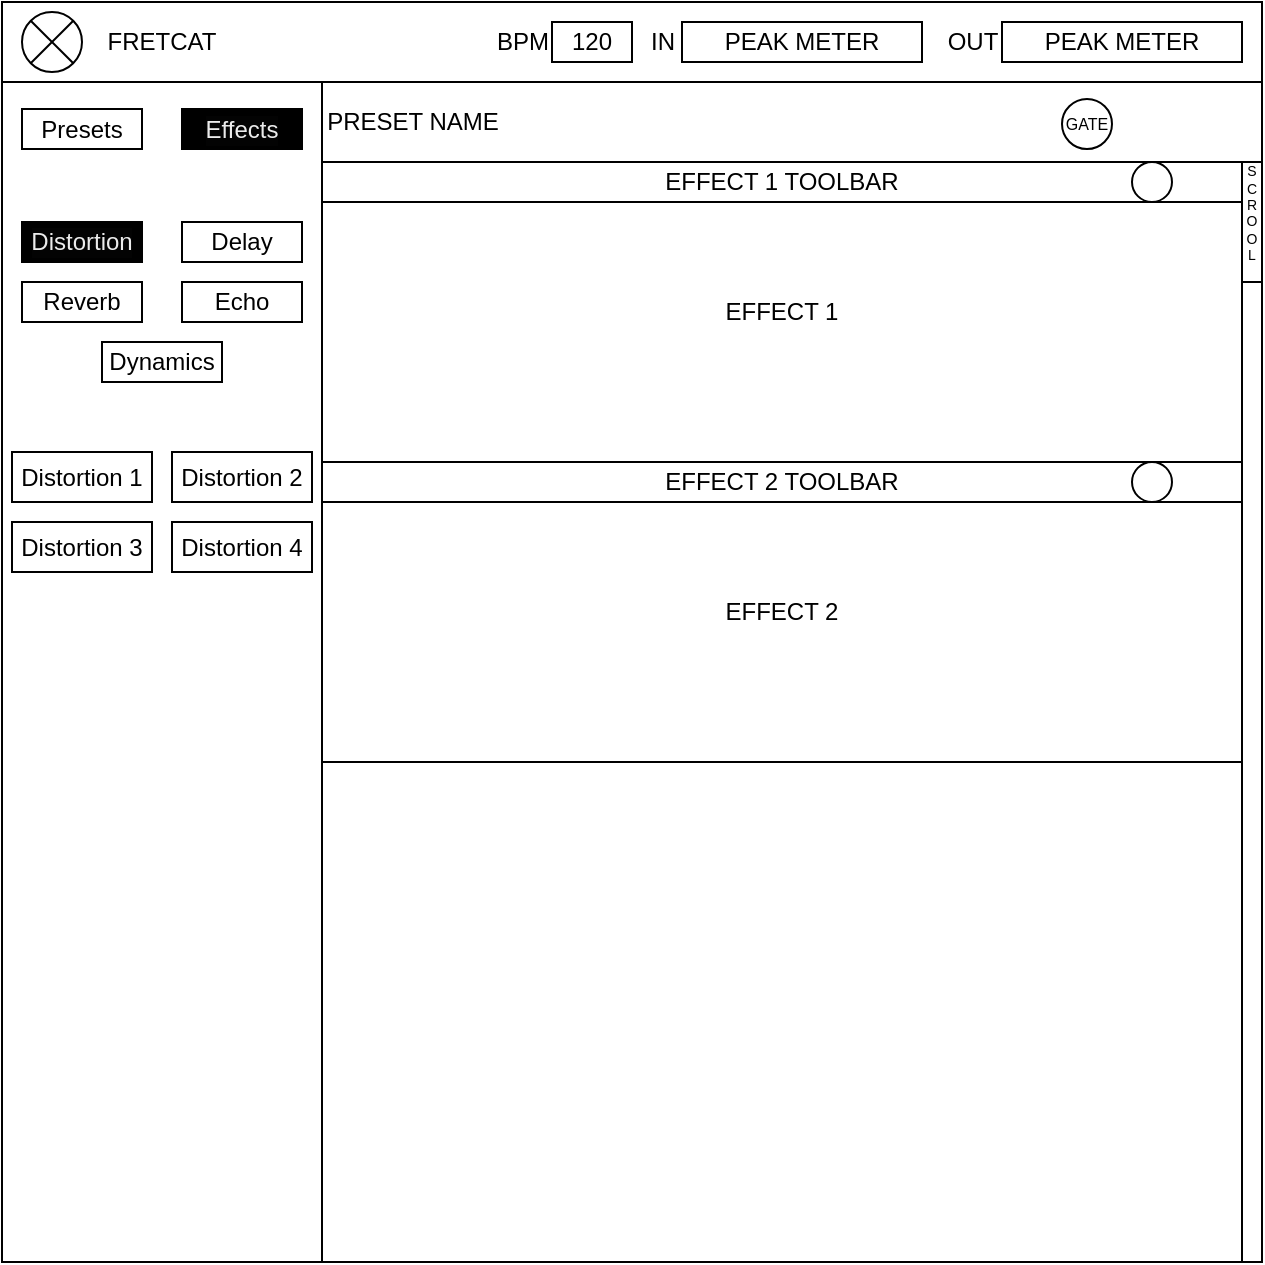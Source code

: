 <mxfile version="21.2.1" type="device" pages="2">
  <diagram name="Effects" id="8RZo4AFlQ0mrcRsK4Pwx">
    <mxGraphModel dx="1050" dy="573" grid="1" gridSize="10" guides="1" tooltips="1" connect="1" arrows="1" fold="1" page="1" pageScale="1" pageWidth="850" pageHeight="1100" math="0" shadow="0">
      <root>
        <mxCell id="0" />
        <mxCell id="1" parent="0" />
        <mxCell id="UTHRMznQWsmgVfgV-bUL-1" value="" style="whiteSpace=wrap;html=1;aspect=fixed;" parent="1" vertex="1">
          <mxGeometry x="110" y="10" width="630" height="630" as="geometry" />
        </mxCell>
        <mxCell id="UTHRMznQWsmgVfgV-bUL-2" value="" style="rounded=0;whiteSpace=wrap;html=1;" parent="1" vertex="1">
          <mxGeometry x="110" y="10" width="630" height="40" as="geometry" />
        </mxCell>
        <mxCell id="UTHRMznQWsmgVfgV-bUL-3" value="" style="rounded=0;whiteSpace=wrap;html=1;" parent="1" vertex="1">
          <mxGeometry x="110" y="50" width="160" height="590" as="geometry" />
        </mxCell>
        <mxCell id="UTHRMznQWsmgVfgV-bUL-4" value="" style="shape=sumEllipse;perimeter=ellipsePerimeter;whiteSpace=wrap;html=1;backgroundOutline=1;" parent="1" vertex="1">
          <mxGeometry x="120" y="15" width="30" height="30" as="geometry" />
        </mxCell>
        <mxCell id="UTHRMznQWsmgVfgV-bUL-5" value="FRETCAT" style="text;html=1;strokeColor=none;fillColor=none;align=center;verticalAlign=middle;whiteSpace=wrap;rounded=0;" parent="1" vertex="1">
          <mxGeometry x="160" y="15" width="60" height="30" as="geometry" />
        </mxCell>
        <mxCell id="UTHRMznQWsmgVfgV-bUL-7" value="PEAK METER" style="rounded=0;whiteSpace=wrap;html=1;" parent="1" vertex="1">
          <mxGeometry x="610" y="20" width="120" height="20" as="geometry" />
        </mxCell>
        <mxCell id="UTHRMznQWsmgVfgV-bUL-8" value="PEAK METER" style="rounded=0;whiteSpace=wrap;html=1;" parent="1" vertex="1">
          <mxGeometry x="450" y="20" width="120" height="20" as="geometry" />
        </mxCell>
        <mxCell id="UTHRMznQWsmgVfgV-bUL-9" value="&lt;div&gt;OUT&lt;/div&gt;" style="text;html=1;align=center;verticalAlign=middle;resizable=0;points=[];autosize=1;strokeColor=none;fillColor=none;" parent="1" vertex="1">
          <mxGeometry x="570" y="15" width="50" height="30" as="geometry" />
        </mxCell>
        <mxCell id="UTHRMznQWsmgVfgV-bUL-10" value="&lt;div&gt;IN&lt;/div&gt;" style="text;html=1;align=center;verticalAlign=middle;resizable=0;points=[];autosize=1;strokeColor=none;fillColor=none;" parent="1" vertex="1">
          <mxGeometry x="420" y="15" width="40" height="30" as="geometry" />
        </mxCell>
        <mxCell id="UTHRMznQWsmgVfgV-bUL-11" value="120" style="rounded=0;whiteSpace=wrap;html=1;" parent="1" vertex="1">
          <mxGeometry x="385" y="20" width="40" height="20" as="geometry" />
        </mxCell>
        <mxCell id="UTHRMznQWsmgVfgV-bUL-12" value="&lt;div&gt;BPM&lt;/div&gt;" style="text;html=1;align=center;verticalAlign=middle;resizable=0;points=[];autosize=1;strokeColor=none;fillColor=none;" parent="1" vertex="1">
          <mxGeometry x="345" y="15" width="50" height="30" as="geometry" />
        </mxCell>
        <mxCell id="UTHRMznQWsmgVfgV-bUL-13" value="" style="rounded=0;whiteSpace=wrap;html=1;" parent="1" vertex="1">
          <mxGeometry x="270" y="50" width="470" height="40" as="geometry" />
        </mxCell>
        <mxCell id="UTHRMznQWsmgVfgV-bUL-14" value="GATE" style="ellipse;whiteSpace=wrap;html=1;aspect=fixed;fontSize=8;" parent="1" vertex="1">
          <mxGeometry x="640" y="58.5" width="25" height="25" as="geometry" />
        </mxCell>
        <mxCell id="UTHRMznQWsmgVfgV-bUL-15" value="PRESET NAME" style="text;html=1;align=center;verticalAlign=middle;resizable=0;points=[];autosize=1;strokeColor=none;fillColor=none;" parent="1" vertex="1">
          <mxGeometry x="260" y="55" width="110" height="30" as="geometry" />
        </mxCell>
        <mxCell id="UTHRMznQWsmgVfgV-bUL-16" value="" style="shape=image;html=1;verticalAlign=top;verticalLabelPosition=bottom;labelBackgroundColor=#ffffff;imageAspect=0;aspect=fixed;image=https://cdn3.iconfinder.com/data/icons/user-interface-169/32/trash-128.png" parent="1" vertex="1">
          <mxGeometry x="702" y="57" width="28" height="28" as="geometry" />
        </mxCell>
        <mxCell id="UTHRMznQWsmgVfgV-bUL-17" value="" style="shape=image;html=1;verticalAlign=top;verticalLabelPosition=bottom;labelBackgroundColor=#ffffff;imageAspect=0;aspect=fixed;image=https://cdn2.iconfinder.com/data/icons/boxicons-regular-vol-3/24/bx-save-128.png" parent="1" vertex="1">
          <mxGeometry x="670" y="57" width="30" height="30" as="geometry" />
        </mxCell>
        <mxCell id="UTHRMznQWsmgVfgV-bUL-19" value="Effects" style="rounded=0;whiteSpace=wrap;html=1;labelBackgroundColor=#030303;fillColor=#000000;fontColor=#EBEBEB;" parent="1" vertex="1">
          <mxGeometry x="200" y="63.5" width="60" height="20" as="geometry" />
        </mxCell>
        <UserObject label="Presets" link="data:page/id,d0oWGPCCSJQtAtq5jgT1" id="UTHRMznQWsmgVfgV-bUL-20">
          <mxCell style="rounded=0;whiteSpace=wrap;html=1;" parent="1" vertex="1">
            <mxGeometry x="120" y="63.5" width="60" height="20" as="geometry" />
          </mxCell>
        </UserObject>
        <mxCell id="UTHRMznQWsmgVfgV-bUL-22" value="" style="rounded=0;whiteSpace=wrap;html=1;" parent="1" vertex="1">
          <mxGeometry x="730" y="90" width="10" height="550" as="geometry" />
        </mxCell>
        <mxCell id="UTHRMznQWsmgVfgV-bUL-23" value="&lt;div style=&quot;font-size: 7px;&quot;&gt;S&lt;/div&gt;&lt;div style=&quot;font-size: 7px;&quot;&gt;C&lt;/div&gt;&lt;div style=&quot;font-size: 7px;&quot;&gt;R&lt;/div&gt;&lt;div style=&quot;font-size: 7px;&quot;&gt;O&lt;/div&gt;&lt;div style=&quot;font-size: 7px;&quot;&gt;O&lt;/div&gt;&lt;div style=&quot;font-size: 7px;&quot;&gt;L&lt;/div&gt;&lt;div style=&quot;font-size: 7px;&quot;&gt;&lt;br style=&quot;font-size: 7px;&quot;&gt;&lt;/div&gt;" style="rounded=0;whiteSpace=wrap;html=1;fontSize=7;" parent="1" vertex="1">
          <mxGeometry x="730" y="90" width="10" height="60" as="geometry" />
        </mxCell>
        <mxCell id="UTHRMznQWsmgVfgV-bUL-24" value="&lt;div&gt;EFFECT 1&lt;/div&gt;" style="rounded=0;whiteSpace=wrap;html=1;" parent="1" vertex="1">
          <mxGeometry x="270" y="90" width="460" height="150" as="geometry" />
        </mxCell>
        <mxCell id="UTHRMznQWsmgVfgV-bUL-25" value="EFFECT 1 TOOLBAR" style="rounded=0;whiteSpace=wrap;html=1;" parent="1" vertex="1">
          <mxGeometry x="270" y="90" width="460" height="20" as="geometry" />
        </mxCell>
        <mxCell id="UTHRMznQWsmgVfgV-bUL-26" value="" style="ellipse;whiteSpace=wrap;html=1;aspect=fixed;" parent="1" vertex="1">
          <mxGeometry x="675" y="90" width="20" height="20" as="geometry" />
        </mxCell>
        <mxCell id="UTHRMznQWsmgVfgV-bUL-27" value="" style="shape=image;html=1;verticalAlign=top;verticalLabelPosition=bottom;labelBackgroundColor=#ffffff;imageAspect=0;aspect=fixed;image=https://cdn3.iconfinder.com/data/icons/user-interface-169/32/trash-128.png" parent="1" vertex="1">
          <mxGeometry x="706" y="90" width="20" height="20" as="geometry" />
        </mxCell>
        <mxCell id="UTHRMznQWsmgVfgV-bUL-31" value="&lt;div&gt;EFFECT 2&lt;br&gt;&lt;/div&gt;" style="rounded=0;whiteSpace=wrap;html=1;" parent="1" vertex="1">
          <mxGeometry x="270" y="240" width="460" height="150" as="geometry" />
        </mxCell>
        <mxCell id="UTHRMznQWsmgVfgV-bUL-32" value="EFFECT 2 TOOLBAR" style="rounded=0;whiteSpace=wrap;html=1;" parent="1" vertex="1">
          <mxGeometry x="270" y="240" width="460" height="20" as="geometry" />
        </mxCell>
        <mxCell id="UTHRMznQWsmgVfgV-bUL-33" value="" style="ellipse;whiteSpace=wrap;html=1;aspect=fixed;" parent="1" vertex="1">
          <mxGeometry x="675" y="240" width="20" height="20" as="geometry" />
        </mxCell>
        <mxCell id="UTHRMznQWsmgVfgV-bUL-34" value="" style="shape=image;html=1;verticalAlign=top;verticalLabelPosition=bottom;labelBackgroundColor=#ffffff;imageAspect=0;aspect=fixed;image=https://cdn3.iconfinder.com/data/icons/user-interface-169/32/trash-128.png" parent="1" vertex="1">
          <mxGeometry x="706" y="240" width="20" height="20" as="geometry" />
        </mxCell>
        <mxCell id="UTHRMznQWsmgVfgV-bUL-51" value="&lt;div&gt;Delay&lt;/div&gt;" style="rounded=0;whiteSpace=wrap;html=1;" parent="1" vertex="1">
          <mxGeometry x="200" y="120" width="60" height="20" as="geometry" />
        </mxCell>
        <mxCell id="UTHRMznQWsmgVfgV-bUL-54" value="Reverb" style="rounded=0;whiteSpace=wrap;html=1;" parent="1" vertex="1">
          <mxGeometry x="120" y="150" width="60" height="20" as="geometry" />
        </mxCell>
        <mxCell id="UTHRMznQWsmgVfgV-bUL-55" value="Echo" style="rounded=0;whiteSpace=wrap;html=1;" parent="1" vertex="1">
          <mxGeometry x="200" y="150" width="60" height="20" as="geometry" />
        </mxCell>
        <mxCell id="UTHRMznQWsmgVfgV-bUL-56" value="Dynamics" style="rounded=0;whiteSpace=wrap;html=1;" parent="1" vertex="1">
          <mxGeometry x="160" y="180" width="60" height="20" as="geometry" />
        </mxCell>
        <mxCell id="UTHRMznQWsmgVfgV-bUL-57" value="Distortion" style="rounded=0;whiteSpace=wrap;html=1;labelBackgroundColor=#030303;fillColor=#000000;fontColor=#EBEBEB;" parent="1" vertex="1">
          <mxGeometry x="120" y="120" width="60" height="20" as="geometry" />
        </mxCell>
        <mxCell id="UTHRMznQWsmgVfgV-bUL-58" value="Distortion 1" style="rounded=0;whiteSpace=wrap;html=1;" parent="1" vertex="1">
          <mxGeometry x="115" y="235" width="70" height="25" as="geometry" />
        </mxCell>
        <mxCell id="UTHRMznQWsmgVfgV-bUL-59" value="Distortion 2" style="rounded=0;whiteSpace=wrap;html=1;" parent="1" vertex="1">
          <mxGeometry x="195" y="235" width="70" height="25" as="geometry" />
        </mxCell>
        <mxCell id="UTHRMznQWsmgVfgV-bUL-60" value="Distortion 3" style="rounded=0;whiteSpace=wrap;html=1;" parent="1" vertex="1">
          <mxGeometry x="115" y="270" width="70" height="25" as="geometry" />
        </mxCell>
        <mxCell id="UTHRMznQWsmgVfgV-bUL-61" value="Distortion 4" style="rounded=0;whiteSpace=wrap;html=1;" parent="1" vertex="1">
          <mxGeometry x="195" y="270" width="70" height="25" as="geometry" />
        </mxCell>
      </root>
    </mxGraphModel>
  </diagram>
  <diagram id="d0oWGPCCSJQtAtq5jgT1" name="Presets">
    <mxGraphModel dx="1050" dy="573" grid="1" gridSize="10" guides="1" tooltips="1" connect="1" arrows="1" fold="1" page="1" pageScale="1" pageWidth="827" pageHeight="1169" math="0" shadow="0">
      <root>
        <mxCell id="0" />
        <mxCell id="1" parent="0" />
        <mxCell id="7sZADfV0n2E4V0bGiBSK-1" value="" style="whiteSpace=wrap;html=1;aspect=fixed;" vertex="1" parent="1">
          <mxGeometry x="110" y="10" width="630" height="630" as="geometry" />
        </mxCell>
        <mxCell id="7sZADfV0n2E4V0bGiBSK-2" value="" style="rounded=0;whiteSpace=wrap;html=1;" vertex="1" parent="1">
          <mxGeometry x="110" y="10" width="630" height="40" as="geometry" />
        </mxCell>
        <mxCell id="7sZADfV0n2E4V0bGiBSK-3" value="" style="rounded=0;whiteSpace=wrap;html=1;" vertex="1" parent="1">
          <mxGeometry x="110" y="55" width="160" height="585" as="geometry" />
        </mxCell>
        <mxCell id="7sZADfV0n2E4V0bGiBSK-4" value="" style="shape=sumEllipse;perimeter=ellipsePerimeter;whiteSpace=wrap;html=1;backgroundOutline=1;" vertex="1" parent="1">
          <mxGeometry x="120" y="15" width="30" height="30" as="geometry" />
        </mxCell>
        <mxCell id="7sZADfV0n2E4V0bGiBSK-5" value="FRETCAT" style="text;html=1;strokeColor=none;fillColor=none;align=center;verticalAlign=middle;whiteSpace=wrap;rounded=0;" vertex="1" parent="1">
          <mxGeometry x="160" y="15" width="60" height="30" as="geometry" />
        </mxCell>
        <mxCell id="7sZADfV0n2E4V0bGiBSK-6" value="PEAK METER" style="rounded=0;whiteSpace=wrap;html=1;" vertex="1" parent="1">
          <mxGeometry x="610" y="20" width="120" height="20" as="geometry" />
        </mxCell>
        <mxCell id="7sZADfV0n2E4V0bGiBSK-7" value="PEAK METER" style="rounded=0;whiteSpace=wrap;html=1;" vertex="1" parent="1">
          <mxGeometry x="450" y="20" width="120" height="20" as="geometry" />
        </mxCell>
        <mxCell id="7sZADfV0n2E4V0bGiBSK-8" value="&lt;div&gt;OUT&lt;/div&gt;" style="text;html=1;align=center;verticalAlign=middle;resizable=0;points=[];autosize=1;strokeColor=none;fillColor=none;" vertex="1" parent="1">
          <mxGeometry x="570" y="15" width="50" height="30" as="geometry" />
        </mxCell>
        <mxCell id="7sZADfV0n2E4V0bGiBSK-9" value="&lt;div&gt;IN&lt;/div&gt;" style="text;html=1;align=center;verticalAlign=middle;resizable=0;points=[];autosize=1;strokeColor=none;fillColor=none;" vertex="1" parent="1">
          <mxGeometry x="420" y="15" width="40" height="30" as="geometry" />
        </mxCell>
        <mxCell id="7sZADfV0n2E4V0bGiBSK-10" value="120" style="rounded=0;whiteSpace=wrap;html=1;" vertex="1" parent="1">
          <mxGeometry x="385" y="20" width="40" height="20" as="geometry" />
        </mxCell>
        <mxCell id="7sZADfV0n2E4V0bGiBSK-11" value="&lt;div&gt;BPM&lt;/div&gt;" style="text;html=1;align=center;verticalAlign=middle;resizable=0;points=[];autosize=1;strokeColor=none;fillColor=none;" vertex="1" parent="1">
          <mxGeometry x="345" y="15" width="50" height="30" as="geometry" />
        </mxCell>
        <mxCell id="7sZADfV0n2E4V0bGiBSK-12" value="" style="rounded=0;whiteSpace=wrap;html=1;" vertex="1" parent="1">
          <mxGeometry x="270" y="50" width="470" height="40" as="geometry" />
        </mxCell>
        <mxCell id="7sZADfV0n2E4V0bGiBSK-13" value="GATE" style="ellipse;whiteSpace=wrap;html=1;aspect=fixed;fontSize=8;" vertex="1" parent="1">
          <mxGeometry x="640" y="58.5" width="25" height="25" as="geometry" />
        </mxCell>
        <mxCell id="7sZADfV0n2E4V0bGiBSK-14" value="PRESET NAME" style="text;html=1;align=center;verticalAlign=middle;resizable=0;points=[];autosize=1;strokeColor=none;fillColor=none;" vertex="1" parent="1">
          <mxGeometry x="260" y="55" width="110" height="30" as="geometry" />
        </mxCell>
        <mxCell id="7sZADfV0n2E4V0bGiBSK-15" value="" style="shape=image;html=1;verticalAlign=top;verticalLabelPosition=bottom;labelBackgroundColor=#ffffff;imageAspect=0;aspect=fixed;image=https://cdn3.iconfinder.com/data/icons/user-interface-169/32/trash-128.png" vertex="1" parent="1">
          <mxGeometry x="702" y="57" width="28" height="28" as="geometry" />
        </mxCell>
        <mxCell id="7sZADfV0n2E4V0bGiBSK-16" value="" style="shape=image;html=1;verticalAlign=top;verticalLabelPosition=bottom;labelBackgroundColor=#ffffff;imageAspect=0;aspect=fixed;image=https://cdn2.iconfinder.com/data/icons/boxicons-regular-vol-3/24/bx-save-128.png" vertex="1" parent="1">
          <mxGeometry x="670" y="57" width="30" height="30" as="geometry" />
        </mxCell>
        <mxCell id="7sZADfV0n2E4V0bGiBSK-17" value="Presets" style="rounded=0;whiteSpace=wrap;html=1;labelBackgroundColor=#030303;fillColor=#000000;fontColor=#EBEBEB;" vertex="1" parent="1">
          <mxGeometry x="120" y="62" width="60" height="20" as="geometry" />
        </mxCell>
        <UserObject label="Effects" link="data:page/id,8RZo4AFlQ0mrcRsK4Pwx" id="7sZADfV0n2E4V0bGiBSK-18">
          <mxCell style="rounded=0;whiteSpace=wrap;html=1;" vertex="1" parent="1">
            <mxGeometry x="200" y="61" width="60" height="20" as="geometry" />
          </mxCell>
        </UserObject>
        <mxCell id="7sZADfV0n2E4V0bGiBSK-19" value="" style="rounded=0;whiteSpace=wrap;html=1;" vertex="1" parent="1">
          <mxGeometry x="730" y="90" width="10" height="550" as="geometry" />
        </mxCell>
        <mxCell id="7sZADfV0n2E4V0bGiBSK-20" value="&lt;div style=&quot;font-size: 7px;&quot;&gt;S&lt;/div&gt;&lt;div style=&quot;font-size: 7px;&quot;&gt;C&lt;/div&gt;&lt;div style=&quot;font-size: 7px;&quot;&gt;R&lt;/div&gt;&lt;div style=&quot;font-size: 7px;&quot;&gt;O&lt;/div&gt;&lt;div style=&quot;font-size: 7px;&quot;&gt;O&lt;/div&gt;&lt;div style=&quot;font-size: 7px;&quot;&gt;L&lt;/div&gt;&lt;div style=&quot;font-size: 7px;&quot;&gt;&lt;br style=&quot;font-size: 7px;&quot;&gt;&lt;/div&gt;" style="rounded=0;whiteSpace=wrap;html=1;fontSize=7;" vertex="1" parent="1">
          <mxGeometry x="730" y="90" width="10" height="60" as="geometry" />
        </mxCell>
        <mxCell id="7sZADfV0n2E4V0bGiBSK-21" value="&lt;div&gt;EFFECT 1&lt;/div&gt;" style="rounded=0;whiteSpace=wrap;html=1;" vertex="1" parent="1">
          <mxGeometry x="270" y="90" width="460" height="150" as="geometry" />
        </mxCell>
        <mxCell id="7sZADfV0n2E4V0bGiBSK-22" value="EFFECT 1 TOOLBAR" style="rounded=0;whiteSpace=wrap;html=1;" vertex="1" parent="1">
          <mxGeometry x="270" y="90" width="460" height="20" as="geometry" />
        </mxCell>
        <mxCell id="7sZADfV0n2E4V0bGiBSK-23" value="" style="ellipse;whiteSpace=wrap;html=1;aspect=fixed;" vertex="1" parent="1">
          <mxGeometry x="675" y="90" width="20" height="20" as="geometry" />
        </mxCell>
        <mxCell id="7sZADfV0n2E4V0bGiBSK-24" value="" style="shape=image;html=1;verticalAlign=top;verticalLabelPosition=bottom;labelBackgroundColor=#ffffff;imageAspect=0;aspect=fixed;image=https://cdn3.iconfinder.com/data/icons/user-interface-169/32/trash-128.png" vertex="1" parent="1">
          <mxGeometry x="706" y="90" width="20" height="20" as="geometry" />
        </mxCell>
        <mxCell id="7sZADfV0n2E4V0bGiBSK-25" value="&lt;div&gt;EFFECT 2&lt;br&gt;&lt;/div&gt;" style="rounded=0;whiteSpace=wrap;html=1;" vertex="1" parent="1">
          <mxGeometry x="270" y="240" width="460" height="150" as="geometry" />
        </mxCell>
        <mxCell id="7sZADfV0n2E4V0bGiBSK-26" value="EFFECT 2 TOOLBAR" style="rounded=0;whiteSpace=wrap;html=1;" vertex="1" parent="1">
          <mxGeometry x="270" y="240" width="460" height="20" as="geometry" />
        </mxCell>
        <mxCell id="7sZADfV0n2E4V0bGiBSK-27" value="" style="ellipse;whiteSpace=wrap;html=1;aspect=fixed;" vertex="1" parent="1">
          <mxGeometry x="675" y="240" width="20" height="20" as="geometry" />
        </mxCell>
        <mxCell id="7sZADfV0n2E4V0bGiBSK-28" value="" style="shape=image;html=1;verticalAlign=top;verticalLabelPosition=bottom;labelBackgroundColor=#ffffff;imageAspect=0;aspect=fixed;image=https://cdn3.iconfinder.com/data/icons/user-interface-169/32/trash-128.png" vertex="1" parent="1">
          <mxGeometry x="706" y="240" width="20" height="20" as="geometry" />
        </mxCell>
        <mxCell id="7sZADfV0n2E4V0bGiBSK-29" value="Preset Type 1" style="rounded=0;whiteSpace=wrap;html=1;" vertex="1" parent="1">
          <mxGeometry x="110" y="110" width="160" height="20" as="geometry" />
        </mxCell>
        <mxCell id="7sZADfV0n2E4V0bGiBSK-30" value="Preset Type 2" style="rounded=0;whiteSpace=wrap;html=1;" vertex="1" parent="1">
          <mxGeometry x="110" y="130" width="160" height="20" as="geometry" />
        </mxCell>
        <mxCell id="7sZADfV0n2E4V0bGiBSK-31" value="&lt;div&gt;Preset Type 3&lt;/div&gt;" style="rounded=0;whiteSpace=wrap;html=1;" vertex="1" parent="1">
          <mxGeometry x="110" y="150" width="160" height="20" as="geometry" />
        </mxCell>
        <mxCell id="7sZADfV0n2E4V0bGiBSK-32" value="User Presets" style="rounded=0;whiteSpace=wrap;html=1;" vertex="1" parent="1">
          <mxGeometry x="110" y="170" width="160" height="20" as="geometry" />
        </mxCell>
        <mxCell id="7sZADfV0n2E4V0bGiBSK-33" value="&lt;div style=&quot;font-size: 10px;&quot;&gt;Preset name 1&lt;/div&gt;" style="rounded=0;whiteSpace=wrap;html=1;fontSize=10;" vertex="1" parent="1">
          <mxGeometry x="110" y="190" width="160" height="20" as="geometry" />
        </mxCell>
        <mxCell id="7sZADfV0n2E4V0bGiBSK-34" value="" style="triangle;whiteSpace=wrap;html=1;direction=north;" vertex="1" parent="1">
          <mxGeometry x="120" y="175" width="10" height="10" as="geometry" />
        </mxCell>
        <mxCell id="7sZADfV0n2E4V0bGiBSK-35" value="" style="triangle;whiteSpace=wrap;html=1;direction=south;" vertex="1" parent="1">
          <mxGeometry x="120" y="155" width="10" height="10" as="geometry" />
        </mxCell>
        <mxCell id="7sZADfV0n2E4V0bGiBSK-36" value="" style="triangle;whiteSpace=wrap;html=1;direction=south;" vertex="1" parent="1">
          <mxGeometry x="120" y="135" width="10" height="10" as="geometry" />
        </mxCell>
        <mxCell id="7sZADfV0n2E4V0bGiBSK-37" value="" style="triangle;whiteSpace=wrap;html=1;direction=south;" vertex="1" parent="1">
          <mxGeometry x="120" y="115" width="10" height="10" as="geometry" />
        </mxCell>
        <mxCell id="7sZADfV0n2E4V0bGiBSK-38" value="&lt;div style=&quot;font-size: 10px;&quot;&gt;Preset name 2&lt;br&gt;&lt;/div&gt;" style="rounded=0;whiteSpace=wrap;html=1;fontSize=10;" vertex="1" parent="1">
          <mxGeometry x="110" y="210" width="160" height="20" as="geometry" />
        </mxCell>
        <mxCell id="7sZADfV0n2E4V0bGiBSK-39" value="Preset name 3" style="rounded=0;whiteSpace=wrap;html=1;fontSize=10;" vertex="1" parent="1">
          <mxGeometry x="110" y="230" width="160" height="20" as="geometry" />
        </mxCell>
        <mxCell id="7sZADfV0n2E4V0bGiBSK-40" value="Search bar" style="rounded=0;whiteSpace=wrap;html=1;" vertex="1" parent="1">
          <mxGeometry x="110" y="90" width="160" height="20" as="geometry" />
        </mxCell>
        <mxCell id="7sZADfV0n2E4V0bGiBSK-41" value="" style="sketch=0;pointerEvents=1;shadow=0;dashed=0;html=1;strokeColor=none;fillColor=#505050;labelPosition=center;verticalLabelPosition=bottom;verticalAlign=top;outlineConnect=0;align=center;shape=mxgraph.office.concepts.search;" vertex="1" parent="1">
          <mxGeometry x="115" y="92.5" width="15" height="15" as="geometry" />
        </mxCell>
      </root>
    </mxGraphModel>
  </diagram>
</mxfile>
